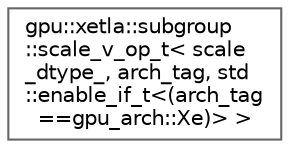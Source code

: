 digraph "Graphical Class Hierarchy"
{
 // LATEX_PDF_SIZE
  bgcolor="transparent";
  edge [fontname=Helvetica,fontsize=10,labelfontname=Helvetica,labelfontsize=10];
  node [fontname=Helvetica,fontsize=10,shape=box,height=0.2,width=0.4];
  rankdir="LR";
  Node0 [id="Node000000",label="gpu::xetla::subgroup\l::scale_v_op_t\< scale\l_dtype_, arch_tag, std\l::enable_if_t\<(arch_tag\l==gpu_arch::Xe)\> \>",height=0.2,width=0.4,color="grey40", fillcolor="white", style="filled",URL="$structgpu_1_1xetla_1_1subgroup_1_1scale__v__op__t_3_01scale__dtype___00_01arch__tag_00_01std_1_182e2e64d882c4c6151113ad521cdd4f1.html",tooltip="Is the scale_v op functor, specialized for Xe architecture."];
}
